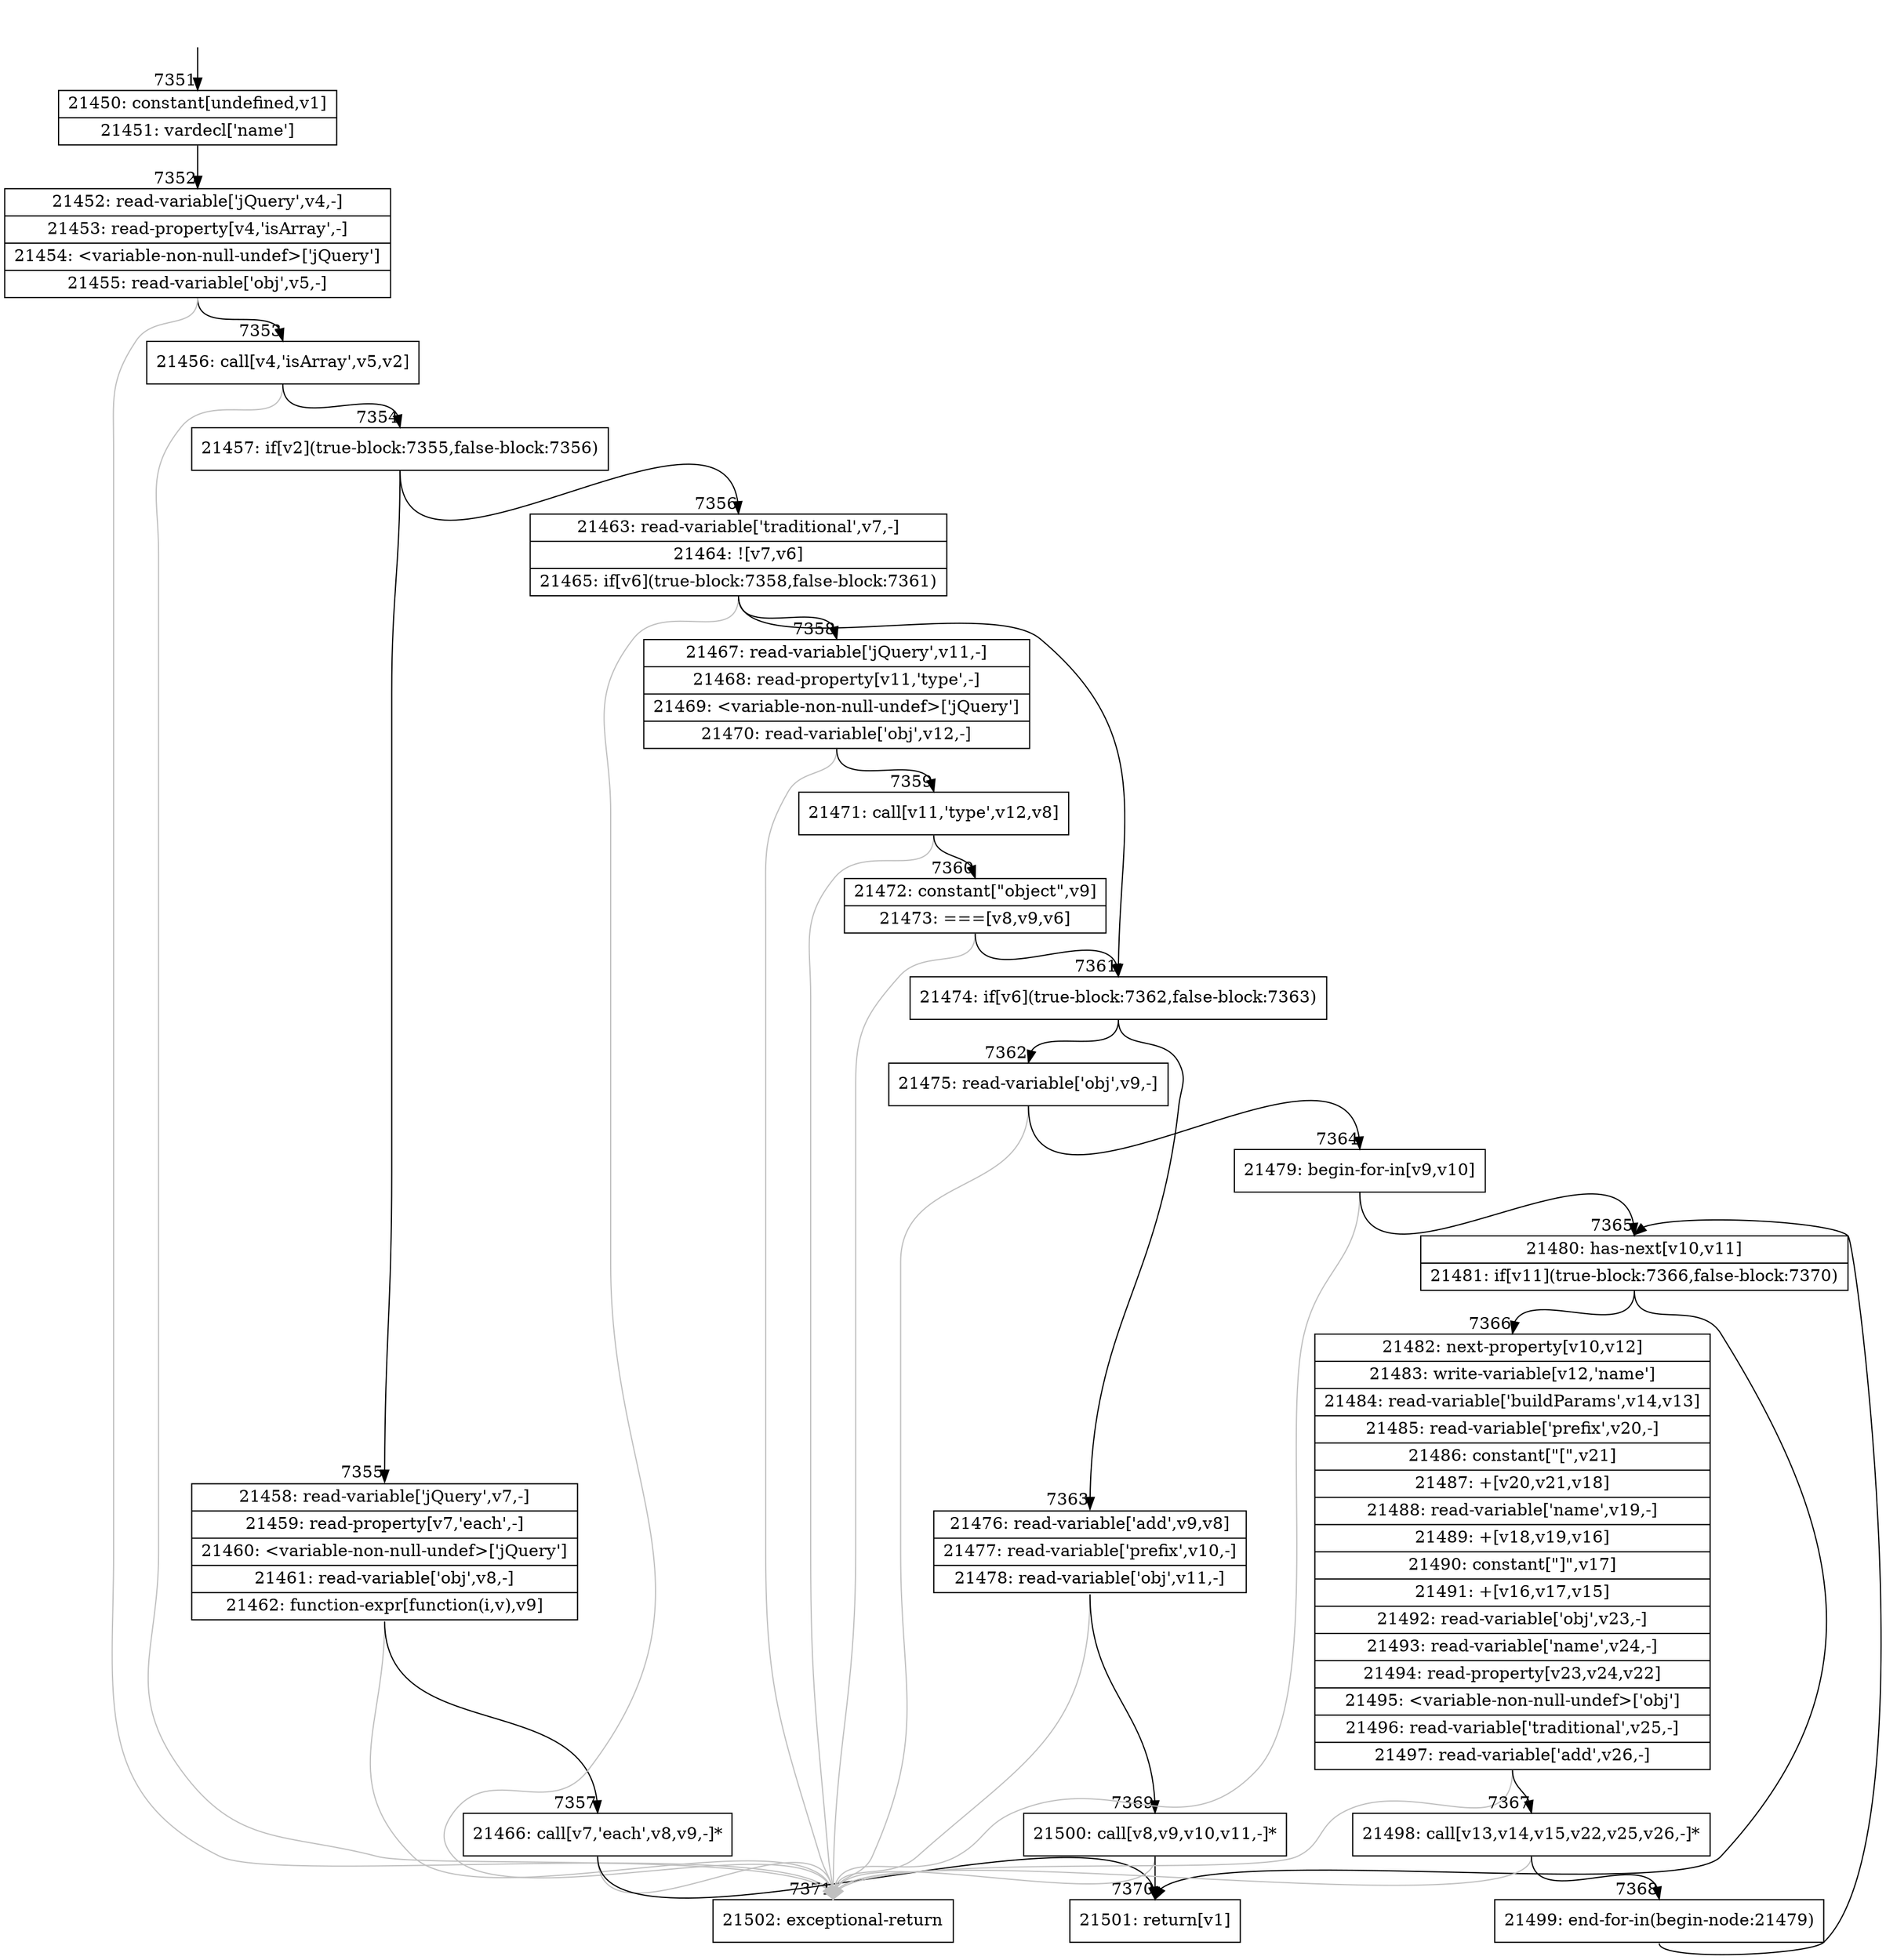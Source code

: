 digraph {
rankdir="TD"
BB_entry462[shape=none,label=""];
BB_entry462 -> BB7351 [tailport=s, headport=n, headlabel="    7351"]
BB7351 [shape=record label="{21450: constant[undefined,v1]|21451: vardecl['name']}" ] 
BB7351 -> BB7352 [tailport=s, headport=n, headlabel="      7352"]
BB7352 [shape=record label="{21452: read-variable['jQuery',v4,-]|21453: read-property[v4,'isArray',-]|21454: \<variable-non-null-undef\>['jQuery']|21455: read-variable['obj',v5,-]}" ] 
BB7352 -> BB7353 [tailport=s, headport=n, headlabel="      7353"]
BB7352 -> BB7371 [tailport=s, headport=n, color=gray, headlabel="      7371"]
BB7353 [shape=record label="{21456: call[v4,'isArray',v5,v2]}" ] 
BB7353 -> BB7354 [tailport=s, headport=n, headlabel="      7354"]
BB7353 -> BB7371 [tailport=s, headport=n, color=gray]
BB7354 [shape=record label="{21457: if[v2](true-block:7355,false-block:7356)}" ] 
BB7354 -> BB7355 [tailport=s, headport=n, headlabel="      7355"]
BB7354 -> BB7356 [tailport=s, headport=n, headlabel="      7356"]
BB7355 [shape=record label="{21458: read-variable['jQuery',v7,-]|21459: read-property[v7,'each',-]|21460: \<variable-non-null-undef\>['jQuery']|21461: read-variable['obj',v8,-]|21462: function-expr[function(i,v),v9]}" ] 
BB7355 -> BB7357 [tailport=s, headport=n, headlabel="      7357"]
BB7355 -> BB7371 [tailport=s, headport=n, color=gray]
BB7356 [shape=record label="{21463: read-variable['traditional',v7,-]|21464: ![v7,v6]|21465: if[v6](true-block:7358,false-block:7361)}" ] 
BB7356 -> BB7361 [tailport=s, headport=n, headlabel="      7361"]
BB7356 -> BB7358 [tailport=s, headport=n, headlabel="      7358"]
BB7356 -> BB7371 [tailport=s, headport=n, color=gray]
BB7357 [shape=record label="{21466: call[v7,'each',v8,v9,-]*}" ] 
BB7357 -> BB7370 [tailport=s, headport=n, headlabel="      7370"]
BB7357 -> BB7371 [tailport=s, headport=n, color=gray]
BB7358 [shape=record label="{21467: read-variable['jQuery',v11,-]|21468: read-property[v11,'type',-]|21469: \<variable-non-null-undef\>['jQuery']|21470: read-variable['obj',v12,-]}" ] 
BB7358 -> BB7359 [tailport=s, headport=n, headlabel="      7359"]
BB7358 -> BB7371 [tailport=s, headport=n, color=gray]
BB7359 [shape=record label="{21471: call[v11,'type',v12,v8]}" ] 
BB7359 -> BB7360 [tailport=s, headport=n, headlabel="      7360"]
BB7359 -> BB7371 [tailport=s, headport=n, color=gray]
BB7360 [shape=record label="{21472: constant[\"object\",v9]|21473: ===[v8,v9,v6]}" ] 
BB7360 -> BB7361 [tailport=s, headport=n]
BB7360 -> BB7371 [tailport=s, headport=n, color=gray]
BB7361 [shape=record label="{21474: if[v6](true-block:7362,false-block:7363)}" ] 
BB7361 -> BB7362 [tailport=s, headport=n, headlabel="      7362"]
BB7361 -> BB7363 [tailport=s, headport=n, headlabel="      7363"]
BB7362 [shape=record label="{21475: read-variable['obj',v9,-]}" ] 
BB7362 -> BB7364 [tailport=s, headport=n, headlabel="      7364"]
BB7362 -> BB7371 [tailport=s, headport=n, color=gray]
BB7363 [shape=record label="{21476: read-variable['add',v9,v8]|21477: read-variable['prefix',v10,-]|21478: read-variable['obj',v11,-]}" ] 
BB7363 -> BB7369 [tailport=s, headport=n, headlabel="      7369"]
BB7363 -> BB7371 [tailport=s, headport=n, color=gray]
BB7364 [shape=record label="{21479: begin-for-in[v9,v10]}" ] 
BB7364 -> BB7365 [tailport=s, headport=n, headlabel="      7365"]
BB7364 -> BB7371 [tailport=s, headport=n, color=gray]
BB7365 [shape=record label="{21480: has-next[v10,v11]|21481: if[v11](true-block:7366,false-block:7370)}" ] 
BB7365 -> BB7366 [tailport=s, headport=n, headlabel="      7366"]
BB7365 -> BB7370 [tailport=s, headport=n]
BB7366 [shape=record label="{21482: next-property[v10,v12]|21483: write-variable[v12,'name']|21484: read-variable['buildParams',v14,v13]|21485: read-variable['prefix',v20,-]|21486: constant[\"[\",v21]|21487: +[v20,v21,v18]|21488: read-variable['name',v19,-]|21489: +[v18,v19,v16]|21490: constant[\"]\",v17]|21491: +[v16,v17,v15]|21492: read-variable['obj',v23,-]|21493: read-variable['name',v24,-]|21494: read-property[v23,v24,v22]|21495: \<variable-non-null-undef\>['obj']|21496: read-variable['traditional',v25,-]|21497: read-variable['add',v26,-]}" ] 
BB7366 -> BB7367 [tailport=s, headport=n, headlabel="      7367"]
BB7366 -> BB7371 [tailport=s, headport=n, color=gray]
BB7367 [shape=record label="{21498: call[v13,v14,v15,v22,v25,v26,-]*}" ] 
BB7367 -> BB7368 [tailport=s, headport=n, headlabel="      7368"]
BB7367 -> BB7371 [tailport=s, headport=n, color=gray]
BB7368 [shape=record label="{21499: end-for-in(begin-node:21479)}" ] 
BB7368 -> BB7365 [tailport=s, headport=n]
BB7369 [shape=record label="{21500: call[v8,v9,v10,v11,-]*}" ] 
BB7369 -> BB7370 [tailport=s, headport=n]
BB7369 -> BB7371 [tailport=s, headport=n, color=gray]
BB7370 [shape=record label="{21501: return[v1]}" ] 
BB7371 [shape=record label="{21502: exceptional-return}" ] 
}
